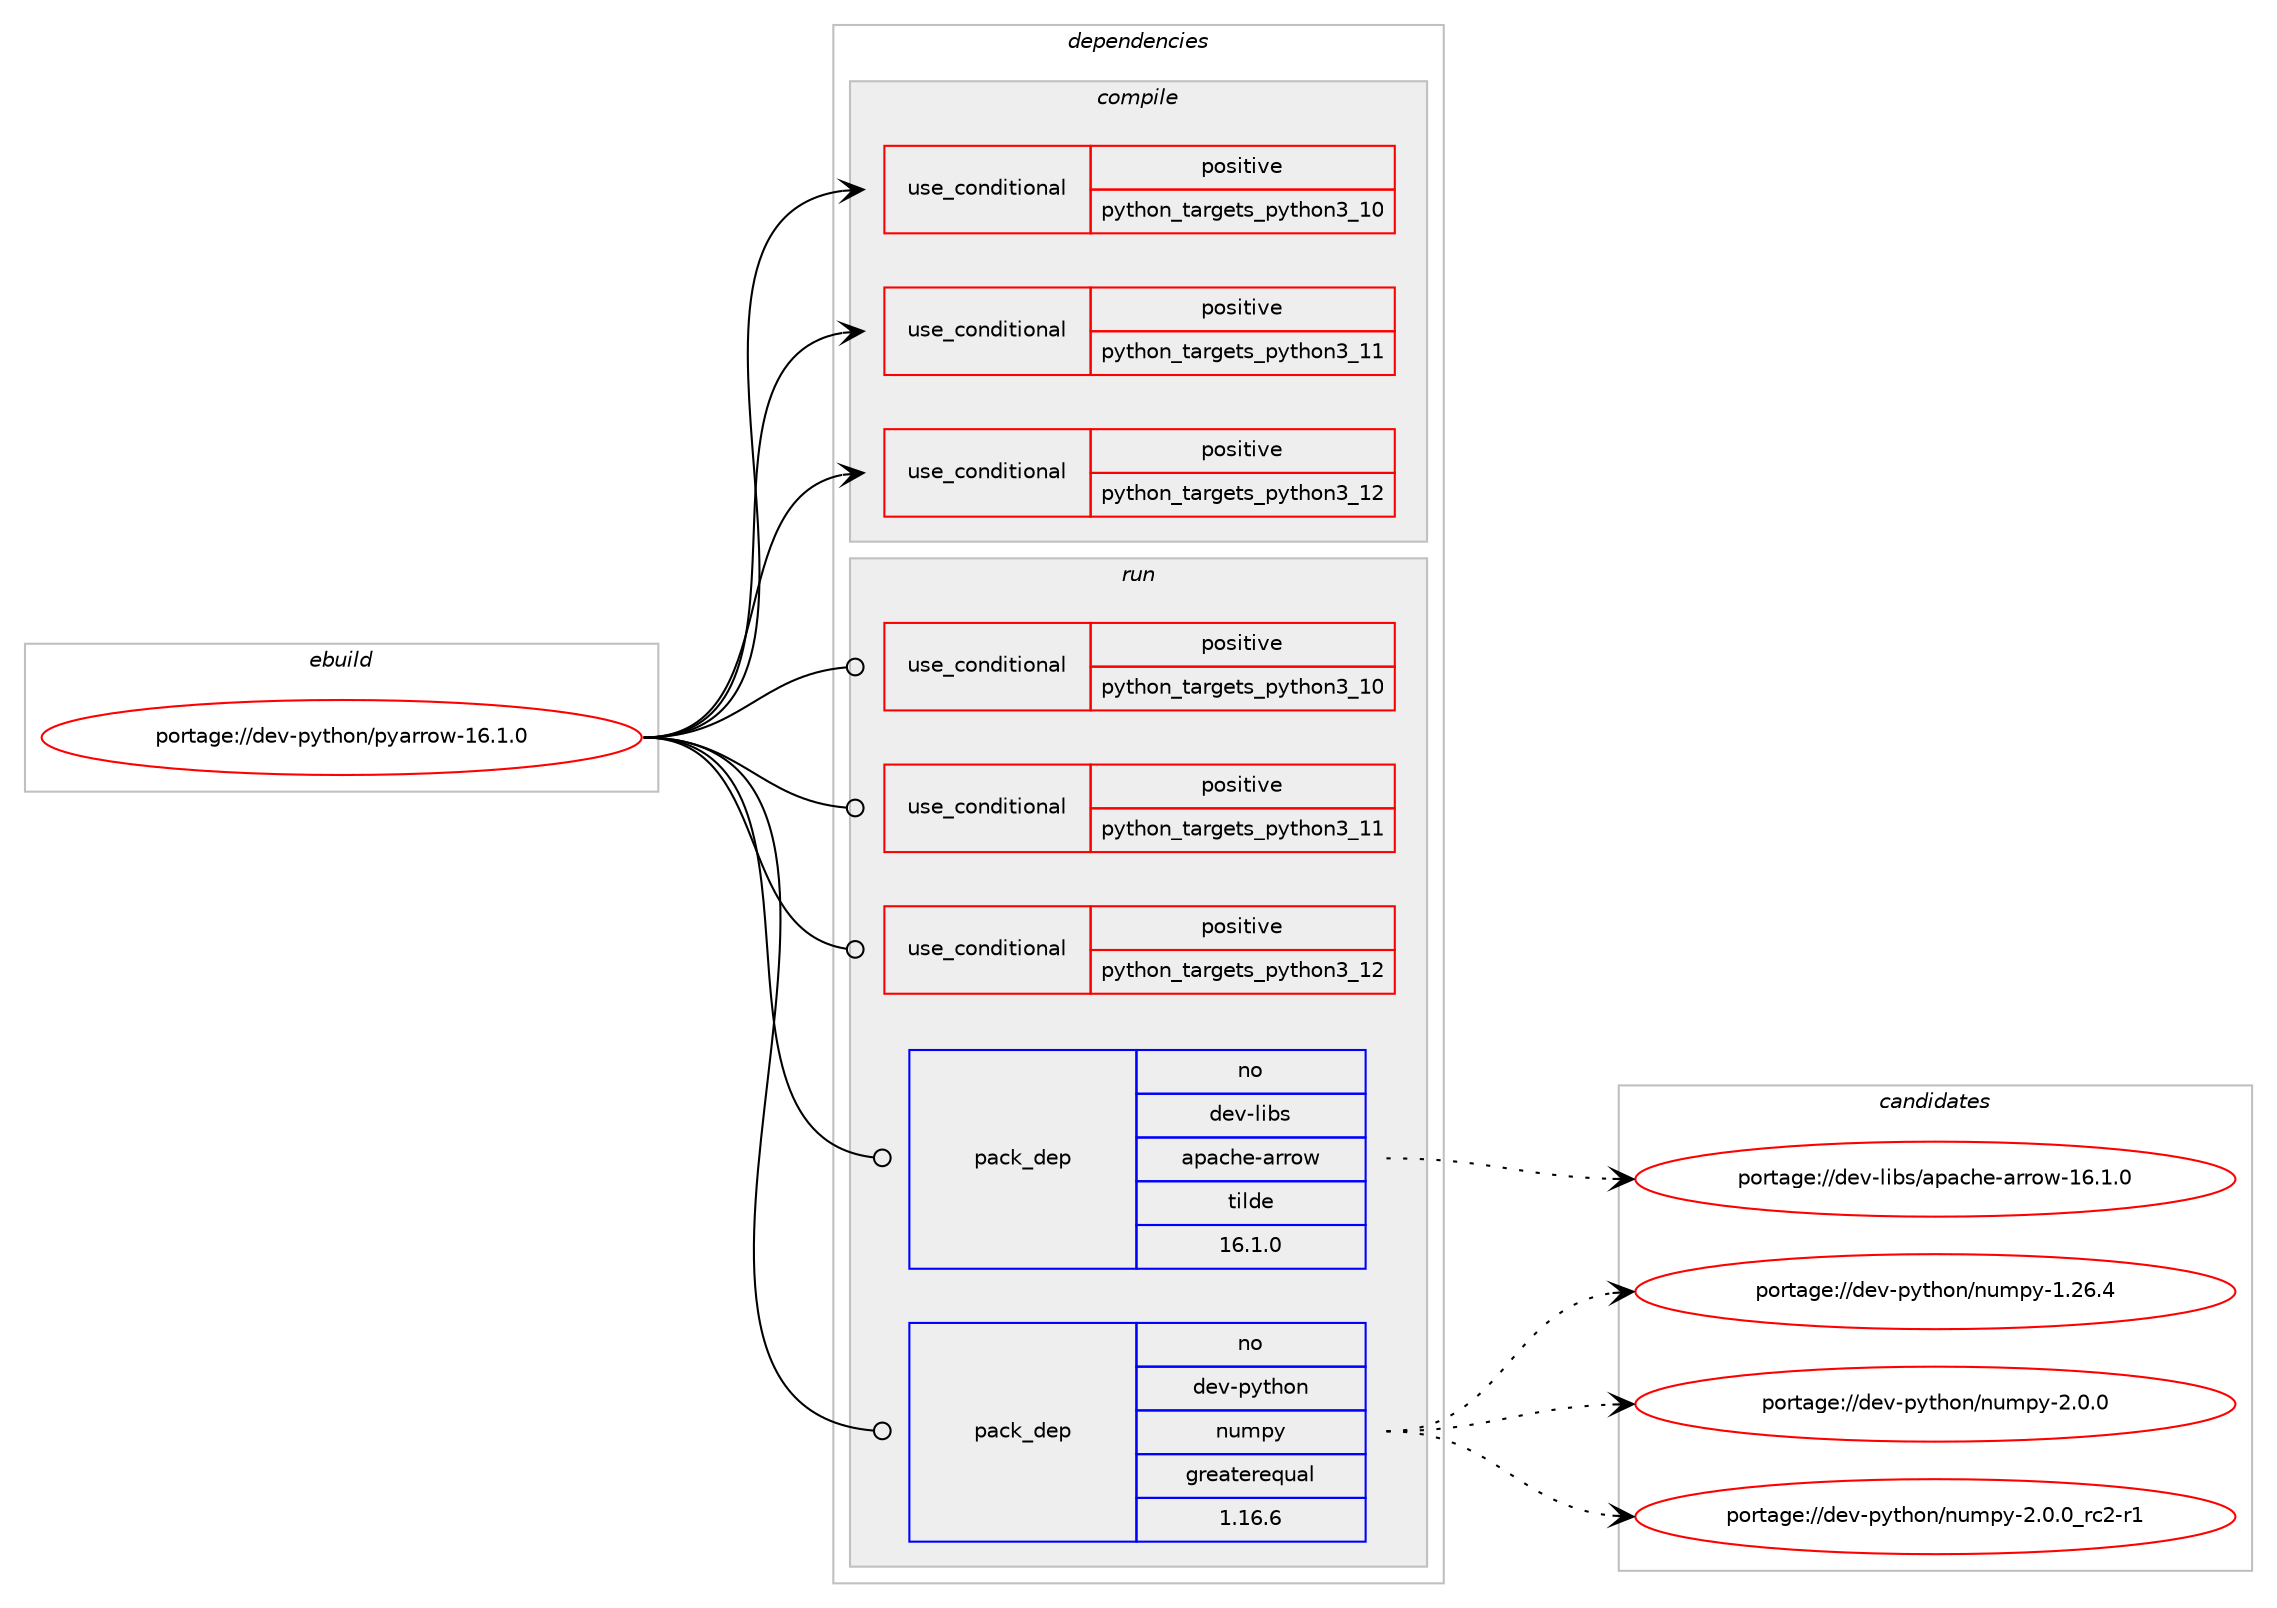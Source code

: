 digraph prolog {

# *************
# Graph options
# *************

newrank=true;
concentrate=true;
compound=true;
graph [rankdir=LR,fontname=Helvetica,fontsize=10,ranksep=1.5];#, ranksep=2.5, nodesep=0.2];
edge  [arrowhead=vee];
node  [fontname=Helvetica,fontsize=10];

# **********
# The ebuild
# **********

subgraph cluster_leftcol {
color=gray;
rank=same;
label=<<i>ebuild</i>>;
id [label="portage://dev-python/pyarrow-16.1.0", color=red, width=4, href="../dev-python/pyarrow-16.1.0.svg"];
}

# ****************
# The dependencies
# ****************

subgraph cluster_midcol {
color=gray;
label=<<i>dependencies</i>>;
subgraph cluster_compile {
fillcolor="#eeeeee";
style=filled;
label=<<i>compile</i>>;
subgraph cond35425 {
dependency78158 [label=<<TABLE BORDER="0" CELLBORDER="1" CELLSPACING="0" CELLPADDING="4"><TR><TD ROWSPAN="3" CELLPADDING="10">use_conditional</TD></TR><TR><TD>positive</TD></TR><TR><TD>python_targets_python3_10</TD></TR></TABLE>>, shape=none, color=red];
# *** BEGIN UNKNOWN DEPENDENCY TYPE (TODO) ***
# dependency78158 -> package_dependency(portage://dev-python/pyarrow-16.1.0,install,no,dev-lang,python,none,[,,],[slot(3.10)],[])
# *** END UNKNOWN DEPENDENCY TYPE (TODO) ***

}
id:e -> dependency78158:w [weight=20,style="solid",arrowhead="vee"];
subgraph cond35426 {
dependency78159 [label=<<TABLE BORDER="0" CELLBORDER="1" CELLSPACING="0" CELLPADDING="4"><TR><TD ROWSPAN="3" CELLPADDING="10">use_conditional</TD></TR><TR><TD>positive</TD></TR><TR><TD>python_targets_python3_11</TD></TR></TABLE>>, shape=none, color=red];
# *** BEGIN UNKNOWN DEPENDENCY TYPE (TODO) ***
# dependency78159 -> package_dependency(portage://dev-python/pyarrow-16.1.0,install,no,dev-lang,python,none,[,,],[slot(3.11)],[])
# *** END UNKNOWN DEPENDENCY TYPE (TODO) ***

}
id:e -> dependency78159:w [weight=20,style="solid",arrowhead="vee"];
subgraph cond35427 {
dependency78160 [label=<<TABLE BORDER="0" CELLBORDER="1" CELLSPACING="0" CELLPADDING="4"><TR><TD ROWSPAN="3" CELLPADDING="10">use_conditional</TD></TR><TR><TD>positive</TD></TR><TR><TD>python_targets_python3_12</TD></TR></TABLE>>, shape=none, color=red];
# *** BEGIN UNKNOWN DEPENDENCY TYPE (TODO) ***
# dependency78160 -> package_dependency(portage://dev-python/pyarrow-16.1.0,install,no,dev-lang,python,none,[,,],[slot(3.12)],[])
# *** END UNKNOWN DEPENDENCY TYPE (TODO) ***

}
id:e -> dependency78160:w [weight=20,style="solid",arrowhead="vee"];
}
subgraph cluster_compileandrun {
fillcolor="#eeeeee";
style=filled;
label=<<i>compile and run</i>>;
}
subgraph cluster_run {
fillcolor="#eeeeee";
style=filled;
label=<<i>run</i>>;
subgraph cond35428 {
dependency78161 [label=<<TABLE BORDER="0" CELLBORDER="1" CELLSPACING="0" CELLPADDING="4"><TR><TD ROWSPAN="3" CELLPADDING="10">use_conditional</TD></TR><TR><TD>positive</TD></TR><TR><TD>python_targets_python3_10</TD></TR></TABLE>>, shape=none, color=red];
# *** BEGIN UNKNOWN DEPENDENCY TYPE (TODO) ***
# dependency78161 -> package_dependency(portage://dev-python/pyarrow-16.1.0,run,no,dev-lang,python,none,[,,],[slot(3.10)],[])
# *** END UNKNOWN DEPENDENCY TYPE (TODO) ***

}
id:e -> dependency78161:w [weight=20,style="solid",arrowhead="odot"];
subgraph cond35429 {
dependency78162 [label=<<TABLE BORDER="0" CELLBORDER="1" CELLSPACING="0" CELLPADDING="4"><TR><TD ROWSPAN="3" CELLPADDING="10">use_conditional</TD></TR><TR><TD>positive</TD></TR><TR><TD>python_targets_python3_11</TD></TR></TABLE>>, shape=none, color=red];
# *** BEGIN UNKNOWN DEPENDENCY TYPE (TODO) ***
# dependency78162 -> package_dependency(portage://dev-python/pyarrow-16.1.0,run,no,dev-lang,python,none,[,,],[slot(3.11)],[])
# *** END UNKNOWN DEPENDENCY TYPE (TODO) ***

}
id:e -> dependency78162:w [weight=20,style="solid",arrowhead="odot"];
subgraph cond35430 {
dependency78163 [label=<<TABLE BORDER="0" CELLBORDER="1" CELLSPACING="0" CELLPADDING="4"><TR><TD ROWSPAN="3" CELLPADDING="10">use_conditional</TD></TR><TR><TD>positive</TD></TR><TR><TD>python_targets_python3_12</TD></TR></TABLE>>, shape=none, color=red];
# *** BEGIN UNKNOWN DEPENDENCY TYPE (TODO) ***
# dependency78163 -> package_dependency(portage://dev-python/pyarrow-16.1.0,run,no,dev-lang,python,none,[,,],[slot(3.12)],[])
# *** END UNKNOWN DEPENDENCY TYPE (TODO) ***

}
id:e -> dependency78163:w [weight=20,style="solid",arrowhead="odot"];
subgraph pack41516 {
dependency78164 [label=<<TABLE BORDER="0" CELLBORDER="1" CELLSPACING="0" CELLPADDING="4" WIDTH="220"><TR><TD ROWSPAN="6" CELLPADDING="30">pack_dep</TD></TR><TR><TD WIDTH="110">no</TD></TR><TR><TD>dev-libs</TD></TR><TR><TD>apache-arrow</TD></TR><TR><TD>tilde</TD></TR><TR><TD>16.1.0</TD></TR></TABLE>>, shape=none, color=blue];
}
id:e -> dependency78164:w [weight=20,style="solid",arrowhead="odot"];
subgraph pack41517 {
dependency78165 [label=<<TABLE BORDER="0" CELLBORDER="1" CELLSPACING="0" CELLPADDING="4" WIDTH="220"><TR><TD ROWSPAN="6" CELLPADDING="30">pack_dep</TD></TR><TR><TD WIDTH="110">no</TD></TR><TR><TD>dev-python</TD></TR><TR><TD>numpy</TD></TR><TR><TD>greaterequal</TD></TR><TR><TD>1.16.6</TD></TR></TABLE>>, shape=none, color=blue];
}
id:e -> dependency78165:w [weight=20,style="solid",arrowhead="odot"];
}
}

# **************
# The candidates
# **************

subgraph cluster_choices {
rank=same;
color=gray;
label=<<i>candidates</i>>;

subgraph choice41516 {
color=black;
nodesep=1;
choice100101118451081059811547971129799104101459711411411111945495446494648 [label="portage://dev-libs/apache-arrow-16.1.0", color=red, width=4,href="../dev-libs/apache-arrow-16.1.0.svg"];
dependency78164:e -> choice100101118451081059811547971129799104101459711411411111945495446494648:w [style=dotted,weight="100"];
}
subgraph choice41517 {
color=black;
nodesep=1;
choice100101118451121211161041111104711011710911212145494650544652 [label="portage://dev-python/numpy-1.26.4", color=red, width=4,href="../dev-python/numpy-1.26.4.svg"];
choice1001011184511212111610411111047110117109112121455046484648 [label="portage://dev-python/numpy-2.0.0", color=red, width=4,href="../dev-python/numpy-2.0.0.svg"];
choice10010111845112121116104111110471101171091121214550464846489511499504511449 [label="portage://dev-python/numpy-2.0.0_rc2-r1", color=red, width=4,href="../dev-python/numpy-2.0.0_rc2-r1.svg"];
dependency78165:e -> choice100101118451121211161041111104711011710911212145494650544652:w [style=dotted,weight="100"];
dependency78165:e -> choice1001011184511212111610411111047110117109112121455046484648:w [style=dotted,weight="100"];
dependency78165:e -> choice10010111845112121116104111110471101171091121214550464846489511499504511449:w [style=dotted,weight="100"];
}
}

}
